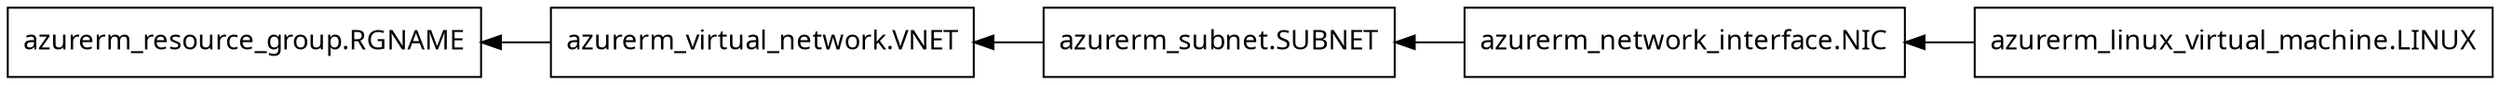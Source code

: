 digraph G {
  rankdir = "RL";
  node [shape = rect, fontname = "sans-serif"];
  "azurerm_linux_virtual_machine.LINUX" [label="azurerm_linux_virtual_machine.LINUX"];
  "azurerm_network_interface.NIC" [label="azurerm_network_interface.NIC"];
  "azurerm_resource_group.RGNAME" [label="azurerm_resource_group.RGNAME"];
  "azurerm_subnet.SUBNET" [label="azurerm_subnet.SUBNET"];
  "azurerm_virtual_network.VNET" [label="azurerm_virtual_network.VNET"];
  "azurerm_linux_virtual_machine.LINUX" -> "azurerm_network_interface.NIC";
  "azurerm_network_interface.NIC" -> "azurerm_subnet.SUBNET";
  "azurerm_subnet.SUBNET" -> "azurerm_virtual_network.VNET";
  "azurerm_virtual_network.VNET" -> "azurerm_resource_group.RGNAME";
}
